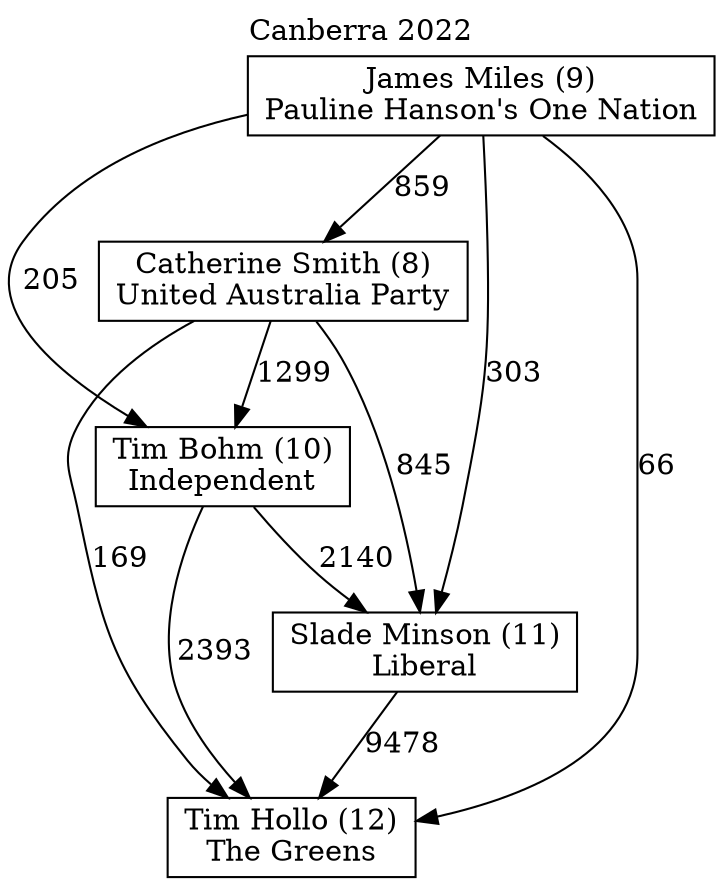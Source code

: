 // House preference flow
digraph "Tim Hollo (12)_Canberra_2022" {
	graph [label="Canberra 2022" labelloc=t mclimit=10]
	node [shape=box]
	"Slade Minson (11)" [label="Slade Minson (11)
Liberal"]
	"James Miles (9)" [label="James Miles (9)
Pauline Hanson's One Nation"]
	"Catherine Smith (8)" [label="Catherine Smith (8)
United Australia Party"]
	"Tim Hollo (12)" [label="Tim Hollo (12)
The Greens"]
	"Tim Bohm (10)" [label="Tim Bohm (10)
Independent"]
	"Slade Minson (11)" -> "Tim Hollo (12)" [label=9478]
	"James Miles (9)" -> "Slade Minson (11)" [label=303]
	"Catherine Smith (8)" -> "Slade Minson (11)" [label=845]
	"Tim Bohm (10)" -> "Tim Hollo (12)" [label=2393]
	"Tim Bohm (10)" -> "Slade Minson (11)" [label=2140]
	"Catherine Smith (8)" -> "Tim Hollo (12)" [label=169]
	"Catherine Smith (8)" -> "Tim Bohm (10)" [label=1299]
	"James Miles (9)" -> "Catherine Smith (8)" [label=859]
	"James Miles (9)" -> "Tim Hollo (12)" [label=66]
	"James Miles (9)" -> "Tim Bohm (10)" [label=205]
}
